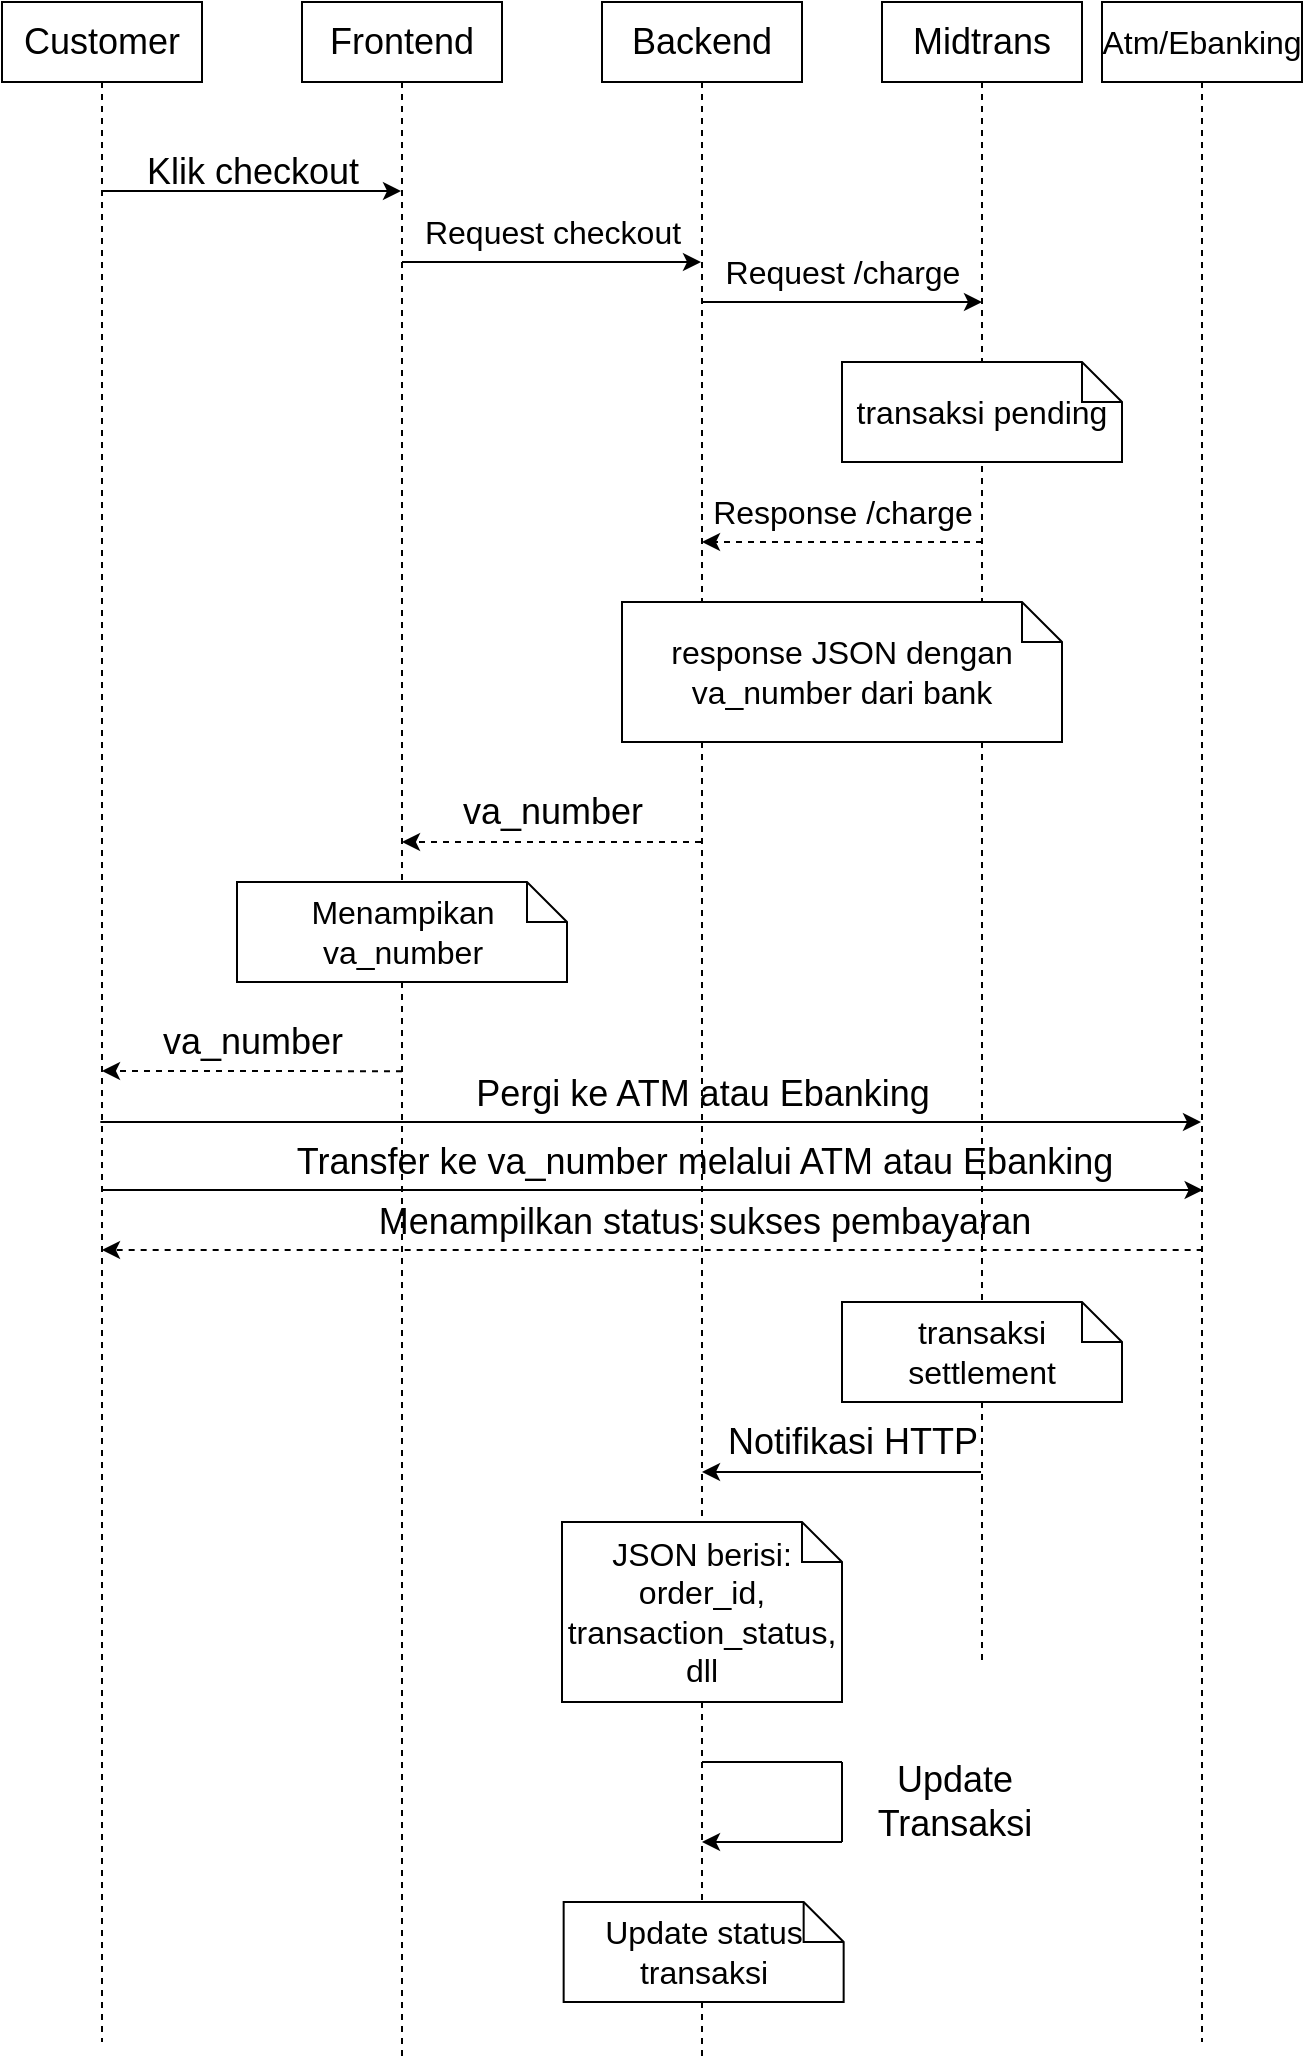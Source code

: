 <mxfile version="24.5.3" type="github">
  <diagram name="Page-1" id="2YBvvXClWsGukQMizWep">
    <mxGraphModel dx="5867" dy="3633" grid="1" gridSize="10" guides="1" tooltips="1" connect="1" arrows="1" fold="1" page="1" pageScale="1" pageWidth="850" pageHeight="1100" math="0" shadow="0">
      <root>
        <mxCell id="0" />
        <mxCell id="1" parent="0" />
        <mxCell id="QBmbDSx_dbbPRp1ByL7P-2" style="edgeStyle=elbowEdgeStyle;rounded=0;orthogonalLoop=1;jettySize=auto;html=1;elbow=vertical;curved=0;" edge="1" parent="1" target="aM9ryv3xv72pqoxQDRHE-5">
          <mxGeometry relative="1" as="geometry">
            <mxPoint x="89.5" y="134.5" as="sourcePoint" />
            <mxPoint x="209.5" y="134.5" as="targetPoint" />
          </mxGeometry>
        </mxCell>
        <mxCell id="QBmbDSx_dbbPRp1ByL7P-38" style="edgeStyle=elbowEdgeStyle;rounded=0;orthogonalLoop=1;jettySize=auto;html=1;elbow=vertical;curved=0;" edge="1" parent="1">
          <mxGeometry relative="1" as="geometry">
            <mxPoint x="89.167" y="599.997" as="sourcePoint" />
            <mxPoint x="639.5" y="599.997" as="targetPoint" />
          </mxGeometry>
        </mxCell>
        <mxCell id="aM9ryv3xv72pqoxQDRHE-1" value="&lt;font style=&quot;font-size: 18px;&quot;&gt;Customer&lt;/font&gt;" style="shape=umlLifeline;perimeter=lifelinePerimeter;whiteSpace=wrap;html=1;container=0;dropTarget=0;collapsible=0;recursiveResize=0;outlineConnect=0;portConstraint=eastwest;newEdgeStyle={&quot;edgeStyle&quot;:&quot;elbowEdgeStyle&quot;,&quot;elbow&quot;:&quot;vertical&quot;,&quot;curved&quot;:0,&quot;rounded&quot;:0};" parent="1" vertex="1">
          <mxGeometry x="40" y="40" width="100" height="1020" as="geometry" />
        </mxCell>
        <mxCell id="QBmbDSx_dbbPRp1ByL7P-6" style="edgeStyle=elbowEdgeStyle;rounded=0;orthogonalLoop=1;jettySize=auto;html=1;elbow=vertical;curved=0;" edge="1" parent="1" source="aM9ryv3xv72pqoxQDRHE-5" target="QBmbDSx_dbbPRp1ByL7P-5">
          <mxGeometry relative="1" as="geometry">
            <Array as="points">
              <mxPoint x="310" y="170" />
            </Array>
          </mxGeometry>
        </mxCell>
        <mxCell id="aM9ryv3xv72pqoxQDRHE-5" value="&lt;font style=&quot;font-size: 18px;&quot;&gt;Frontend&lt;/font&gt;" style="shape=umlLifeline;perimeter=lifelinePerimeter;whiteSpace=wrap;html=1;container=0;dropTarget=0;collapsible=0;recursiveResize=0;outlineConnect=0;portConstraint=eastwest;newEdgeStyle={&quot;edgeStyle&quot;:&quot;elbowEdgeStyle&quot;,&quot;elbow&quot;:&quot;vertical&quot;,&quot;curved&quot;:0,&quot;rounded&quot;:0};" parent="1" vertex="1">
          <mxGeometry x="190" y="40" width="100" height="1030" as="geometry" />
        </mxCell>
        <mxCell id="QBmbDSx_dbbPRp1ByL7P-4" value="&lt;font style=&quot;font-size: 18px;&quot;&gt;Klik checkout&lt;/font&gt;" style="text;html=1;align=center;verticalAlign=middle;resizable=0;points=[];autosize=1;strokeColor=none;fillColor=none;" vertex="1" parent="1">
          <mxGeometry x="100" y="105" width="130" height="40" as="geometry" />
        </mxCell>
        <mxCell id="QBmbDSx_dbbPRp1ByL7P-5" value="&lt;font style=&quot;font-size: 18px;&quot;&gt;Backend&lt;/font&gt;" style="shape=umlLifeline;perimeter=lifelinePerimeter;whiteSpace=wrap;html=1;container=0;dropTarget=0;collapsible=0;recursiveResize=0;outlineConnect=0;portConstraint=eastwest;newEdgeStyle={&quot;edgeStyle&quot;:&quot;elbowEdgeStyle&quot;,&quot;elbow&quot;:&quot;vertical&quot;,&quot;curved&quot;:0,&quot;rounded&quot;:0};" vertex="1" parent="1">
          <mxGeometry x="340" y="40" width="100" height="1030" as="geometry" />
        </mxCell>
        <mxCell id="QBmbDSx_dbbPRp1ByL7P-7" value="&lt;font style=&quot;font-size: 16px;&quot;&gt;Request checkout&lt;/font&gt;" style="text;html=1;align=center;verticalAlign=middle;resizable=0;points=[];autosize=1;strokeColor=none;fillColor=none;" vertex="1" parent="1">
          <mxGeometry x="240" y="140" width="150" height="30" as="geometry" />
        </mxCell>
        <mxCell id="QBmbDSx_dbbPRp1ByL7P-8" value="&lt;font style=&quot;font-size: 18px;&quot;&gt;Midtrans&lt;/font&gt;" style="shape=umlLifeline;perimeter=lifelinePerimeter;whiteSpace=wrap;html=1;container=0;dropTarget=0;collapsible=0;recursiveResize=0;outlineConnect=0;portConstraint=eastwest;newEdgeStyle={&quot;edgeStyle&quot;:&quot;elbowEdgeStyle&quot;,&quot;elbow&quot;:&quot;vertical&quot;,&quot;curved&quot;:0,&quot;rounded&quot;:0};" vertex="1" parent="1">
          <mxGeometry x="480" y="40" width="100" height="830" as="geometry" />
        </mxCell>
        <mxCell id="QBmbDSx_dbbPRp1ByL7P-10" value="&lt;font style=&quot;font-size: 16px;&quot;&gt;Request /charge&lt;/font&gt;" style="text;html=1;align=center;verticalAlign=middle;resizable=0;points=[];autosize=1;strokeColor=none;fillColor=none;" vertex="1" parent="1">
          <mxGeometry x="390" y="160" width="140" height="30" as="geometry" />
        </mxCell>
        <mxCell id="QBmbDSx_dbbPRp1ByL7P-11" value="&lt;font style=&quot;font-size: 16px;&quot;&gt;Atm/Ebanking&lt;/font&gt;" style="shape=umlLifeline;perimeter=lifelinePerimeter;whiteSpace=wrap;html=1;container=0;dropTarget=0;collapsible=0;recursiveResize=0;outlineConnect=0;portConstraint=eastwest;newEdgeStyle={&quot;edgeStyle&quot;:&quot;elbowEdgeStyle&quot;,&quot;elbow&quot;:&quot;vertical&quot;,&quot;curved&quot;:0,&quot;rounded&quot;:0};" vertex="1" parent="1">
          <mxGeometry x="590" y="40" width="100" height="1020" as="geometry" />
        </mxCell>
        <mxCell id="QBmbDSx_dbbPRp1ByL7P-23" value="&lt;font style=&quot;font-size: 16px;&quot;&gt;transaksi pending&lt;/font&gt;" style="shape=note;size=20;whiteSpace=wrap;html=1;" vertex="1" parent="1">
          <mxGeometry x="460" y="220" width="140" height="50" as="geometry" />
        </mxCell>
        <mxCell id="QBmbDSx_dbbPRp1ByL7P-26" value="&lt;span style=&quot;font-size: 16px;&quot;&gt;response JSON dengan va_number dari bank&lt;/span&gt;" style="shape=note;size=20;whiteSpace=wrap;html=1;align=center;" vertex="1" parent="1">
          <mxGeometry x="350" y="340" width="220" height="70" as="geometry" />
        </mxCell>
        <mxCell id="QBmbDSx_dbbPRp1ByL7P-27" value="" style="group" vertex="1" connectable="0" parent="1">
          <mxGeometry x="390" y="280" width="145" height="30" as="geometry" />
        </mxCell>
        <mxCell id="QBmbDSx_dbbPRp1ByL7P-24" value="&lt;font style=&quot;font-size: 16px;&quot;&gt;Response /charge&lt;/font&gt;" style="text;html=1;align=center;verticalAlign=middle;resizable=0;points=[];autosize=1;strokeColor=none;fillColor=none;" vertex="1" parent="QBmbDSx_dbbPRp1ByL7P-27">
          <mxGeometry x="-5" width="150" height="30" as="geometry" />
        </mxCell>
        <mxCell id="QBmbDSx_dbbPRp1ByL7P-25" style="edgeStyle=elbowEdgeStyle;rounded=0;orthogonalLoop=1;jettySize=auto;html=1;elbow=vertical;curved=0;dashed=1;" edge="1" parent="QBmbDSx_dbbPRp1ByL7P-27">
          <mxGeometry relative="1" as="geometry">
            <mxPoint x="140" y="30" as="sourcePoint" />
            <mxPoint y="30" as="targetPoint" />
          </mxGeometry>
        </mxCell>
        <mxCell id="QBmbDSx_dbbPRp1ByL7P-32" value="&lt;font style=&quot;font-size: 18px;&quot;&gt;va_number&lt;/font&gt;" style="text;html=1;align=center;verticalAlign=middle;resizable=0;points=[];autosize=1;strokeColor=none;fillColor=none;" vertex="1" parent="1">
          <mxGeometry x="260" y="425" width="110" height="40" as="geometry" />
        </mxCell>
        <mxCell id="QBmbDSx_dbbPRp1ByL7P-33" style="edgeStyle=elbowEdgeStyle;rounded=0;orthogonalLoop=1;jettySize=auto;html=1;elbow=vertical;curved=0;dashed=1;" edge="1" parent="1" source="QBmbDSx_dbbPRp1ByL7P-5">
          <mxGeometry relative="1" as="geometry">
            <mxPoint x="375" y="460" as="sourcePoint" />
            <mxPoint x="240" y="460" as="targetPoint" />
          </mxGeometry>
        </mxCell>
        <mxCell id="QBmbDSx_dbbPRp1ByL7P-34" value="&lt;span style=&quot;font-size: 16px;&quot;&gt;Menampikan va_number&lt;/span&gt;" style="shape=note;size=20;whiteSpace=wrap;html=1;align=center;" vertex="1" parent="1">
          <mxGeometry x="157.5" y="480" width="165" height="50" as="geometry" />
        </mxCell>
        <mxCell id="QBmbDSx_dbbPRp1ByL7P-35" value="&lt;font style=&quot;font-size: 18px;&quot;&gt;va_number&lt;/font&gt;" style="text;html=1;align=center;verticalAlign=middle;resizable=0;points=[];autosize=1;strokeColor=none;fillColor=none;" vertex="1" parent="1">
          <mxGeometry x="110" y="539.58" width="110" height="40" as="geometry" />
        </mxCell>
        <mxCell id="QBmbDSx_dbbPRp1ByL7P-36" style="edgeStyle=elbowEdgeStyle;rounded=0;orthogonalLoop=1;jettySize=auto;html=1;elbow=vertical;curved=0;dashed=1;" edge="1" parent="1">
          <mxGeometry relative="1" as="geometry">
            <mxPoint x="240" y="574.58" as="sourcePoint" />
            <mxPoint x="90" y="574.58" as="targetPoint" />
          </mxGeometry>
        </mxCell>
        <mxCell id="QBmbDSx_dbbPRp1ByL7P-37" style="edgeStyle=elbowEdgeStyle;rounded=0;orthogonalLoop=1;jettySize=auto;html=1;elbow=vertical;curved=0;" edge="1" parent="1">
          <mxGeometry relative="1" as="geometry">
            <mxPoint x="390" y="190" as="sourcePoint" />
            <mxPoint x="530" y="190" as="targetPoint" />
          </mxGeometry>
        </mxCell>
        <mxCell id="QBmbDSx_dbbPRp1ByL7P-39" value="&lt;span style=&quot;font-size: 18px;&quot;&gt;Pergi ke ATM atau Ebanking&lt;/span&gt;" style="text;html=1;align=center;verticalAlign=middle;resizable=0;points=[];autosize=1;strokeColor=none;fillColor=none;" vertex="1" parent="1">
          <mxGeometry x="265" y="566" width="250" height="40" as="geometry" />
        </mxCell>
        <mxCell id="QBmbDSx_dbbPRp1ByL7P-40" value="&lt;span style=&quot;font-size: 18px;&quot;&gt;Transfer ke va_number melalui ATM atau Ebanking&lt;/span&gt;" style="text;html=1;align=center;verticalAlign=middle;resizable=0;points=[];autosize=1;strokeColor=none;fillColor=none;" vertex="1" parent="1">
          <mxGeometry x="175.83" y="600" width="430" height="40" as="geometry" />
        </mxCell>
        <mxCell id="QBmbDSx_dbbPRp1ByL7P-41" style="edgeStyle=elbowEdgeStyle;rounded=0;orthogonalLoop=1;jettySize=auto;html=1;elbow=vertical;curved=0;" edge="1" parent="1">
          <mxGeometry relative="1" as="geometry">
            <mxPoint x="89.997" y="633.997" as="sourcePoint" />
            <mxPoint x="640.33" y="633.997" as="targetPoint" />
          </mxGeometry>
        </mxCell>
        <mxCell id="QBmbDSx_dbbPRp1ByL7P-42" value="&lt;span style=&quot;font-size: 18px;&quot;&gt;Menampilkan status sukses pembayaran&lt;/span&gt;" style="text;html=1;align=center;verticalAlign=middle;resizable=0;points=[];autosize=1;strokeColor=none;fillColor=none;" vertex="1" parent="1">
          <mxGeometry x="215.83" y="630" width="350" height="40" as="geometry" />
        </mxCell>
        <mxCell id="QBmbDSx_dbbPRp1ByL7P-43" style="edgeStyle=elbowEdgeStyle;rounded=0;orthogonalLoop=1;jettySize=auto;html=1;elbow=vertical;curved=0;dashed=1;" edge="1" parent="1">
          <mxGeometry relative="1" as="geometry">
            <mxPoint x="640.33" y="663.997" as="sourcePoint" />
            <mxPoint x="89.997" y="663.997" as="targetPoint" />
          </mxGeometry>
        </mxCell>
        <mxCell id="QBmbDSx_dbbPRp1ByL7P-44" value="&lt;font style=&quot;font-size: 16px;&quot;&gt;transaksi settlement&lt;/font&gt;" style="shape=note;size=20;whiteSpace=wrap;html=1;" vertex="1" parent="1">
          <mxGeometry x="460" y="690" width="140" height="50" as="geometry" />
        </mxCell>
        <mxCell id="QBmbDSx_dbbPRp1ByL7P-45" value="&lt;font style=&quot;font-size: 18px;&quot;&gt;Notifikasi HTTP&lt;/font&gt;" style="text;html=1;align=center;verticalAlign=middle;resizable=0;points=[];autosize=1;strokeColor=none;fillColor=none;" vertex="1" parent="1">
          <mxGeometry x="390" y="740" width="150" height="40" as="geometry" />
        </mxCell>
        <mxCell id="QBmbDSx_dbbPRp1ByL7P-46" style="edgeStyle=elbowEdgeStyle;rounded=0;orthogonalLoop=1;jettySize=auto;html=1;elbow=vertical;curved=0;" edge="1" parent="1" source="QBmbDSx_dbbPRp1ByL7P-8">
          <mxGeometry relative="1" as="geometry">
            <mxPoint x="540" y="775" as="sourcePoint" />
            <mxPoint x="390" y="775" as="targetPoint" />
          </mxGeometry>
        </mxCell>
        <mxCell id="QBmbDSx_dbbPRp1ByL7P-49" value="&lt;font style=&quot;font-size: 16px;&quot;&gt;JSON berisi: order_id, transaction_status, dll&lt;/font&gt;" style="shape=note;size=20;whiteSpace=wrap;html=1;" vertex="1" parent="1">
          <mxGeometry x="320" y="800" width="140" height="90" as="geometry" />
        </mxCell>
        <mxCell id="QBmbDSx_dbbPRp1ByL7P-52" value="" style="endArrow=none;html=1;rounded=0;" edge="1" parent="1">
          <mxGeometry width="50" height="50" relative="1" as="geometry">
            <mxPoint x="460" y="920" as="sourcePoint" />
            <mxPoint x="390.003" y="920" as="targetPoint" />
          </mxGeometry>
        </mxCell>
        <mxCell id="QBmbDSx_dbbPRp1ByL7P-53" value="" style="endArrow=none;html=1;rounded=0;" edge="1" parent="1">
          <mxGeometry width="50" height="50" relative="1" as="geometry">
            <mxPoint x="460" y="960" as="sourcePoint" />
            <mxPoint x="460" y="920" as="targetPoint" />
          </mxGeometry>
        </mxCell>
        <mxCell id="QBmbDSx_dbbPRp1ByL7P-54" value="" style="endArrow=classic;html=1;rounded=0;endFill=1;" edge="1" parent="1" target="QBmbDSx_dbbPRp1ByL7P-5">
          <mxGeometry width="50" height="50" relative="1" as="geometry">
            <mxPoint x="460" y="960" as="sourcePoint" />
            <mxPoint x="470" y="930" as="targetPoint" />
          </mxGeometry>
        </mxCell>
        <mxCell id="QBmbDSx_dbbPRp1ByL7P-55" value="&lt;font style=&quot;font-size: 18px;&quot;&gt;Update&lt;/font&gt;&lt;div&gt;&lt;font style=&quot;font-size: 18px;&quot;&gt;Transaksi&lt;/font&gt;&lt;/div&gt;" style="text;html=1;align=center;verticalAlign=middle;resizable=0;points=[];autosize=1;strokeColor=none;fillColor=none;" vertex="1" parent="1">
          <mxGeometry x="465.83" y="910" width="100" height="60" as="geometry" />
        </mxCell>
        <mxCell id="QBmbDSx_dbbPRp1ByL7P-56" value="&lt;font style=&quot;font-size: 16px;&quot;&gt;Update status transaksi&lt;/font&gt;" style="shape=note;size=20;whiteSpace=wrap;html=1;" vertex="1" parent="1">
          <mxGeometry x="320.83" y="990" width="140" height="50" as="geometry" />
        </mxCell>
      </root>
    </mxGraphModel>
  </diagram>
</mxfile>
